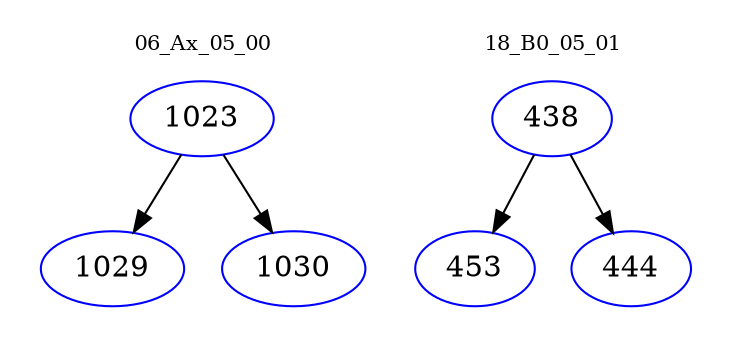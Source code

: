 digraph{
subgraph cluster_0 {
color = white
label = "06_Ax_05_00";
fontsize=10;
T0_1023 [label="1023", color="blue"]
T0_1023 -> T0_1029 [color="black"]
T0_1029 [label="1029", color="blue"]
T0_1023 -> T0_1030 [color="black"]
T0_1030 [label="1030", color="blue"]
}
subgraph cluster_1 {
color = white
label = "18_B0_05_01";
fontsize=10;
T1_438 [label="438", color="blue"]
T1_438 -> T1_453 [color="black"]
T1_453 [label="453", color="blue"]
T1_438 -> T1_444 [color="black"]
T1_444 [label="444", color="blue"]
}
}
